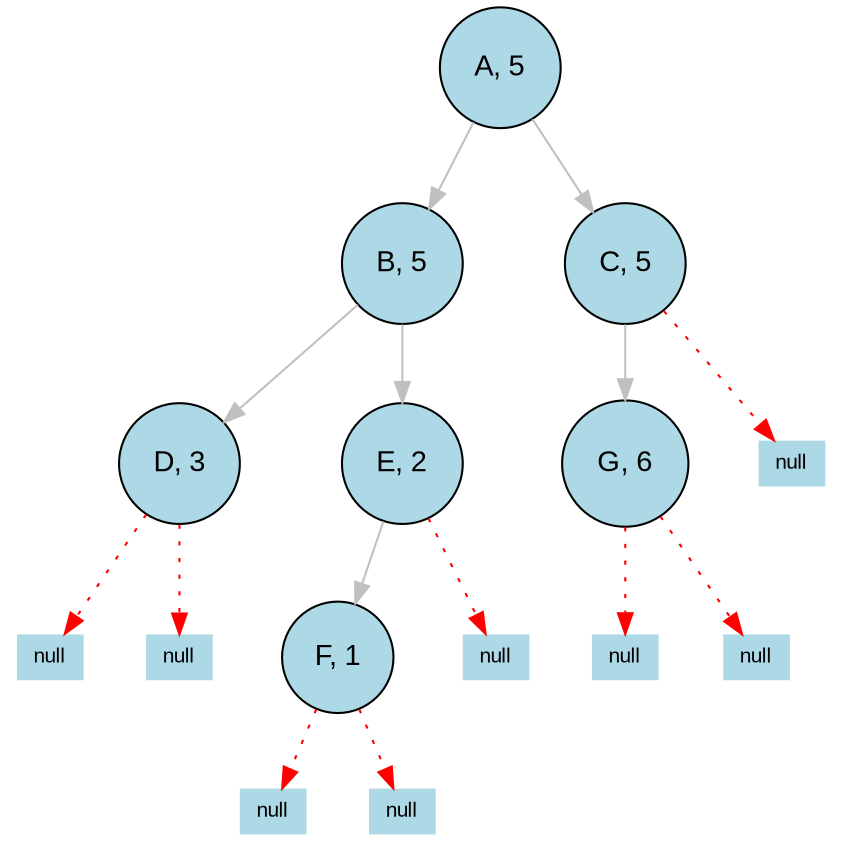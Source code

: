 digraph {
    graph [dpi=300, bgcolor=white, ratio=1.0]
    node [shape=circle, style=filled, fillcolor=lightblue, fontname=Arial, fontsize=14, width=0.3, height=0.3]
    edge [color=gray, fontname=Arial, fontsize=12]

    A [label="A, 5"]
    B [label="B, 5"]
    C [label="C, 5"]
    D [label="D, 3"]
    E [label="E, 2"]
    F [label="F, 1"]
    G [label="G, 6"]
    Null1 [label="null", shape=plaintext, fontsize=10]
    Null2 [label="null", shape=plaintext, fontsize=10]
    Null3 [label="null", shape=plaintext, fontsize=10]
    Null4 [label="null", shape=plaintext, fontsize=10]
    Null5 [label="null", shape=plaintext, fontsize=10]
    Null6 [label="null", shape=plaintext, fontsize=10]
    Null7 [label="null", shape=plaintext, fontsize=10]
    Null8 [label="null", shape=plaintext, fontsize=10]

    A -> B
    A -> C
    B -> D
    B -> E
    C -> Null1 [color=red, style=dotted]
    C -> G
    D -> Null2 [color=red, style=dotted]
    D -> Null3 [color=red, style=dotted]
    E -> Null4 [color=red, style=dotted]
    E -> F
    F -> Null5 [color=red, style=dotted]
    F -> Null6 [color=red, style=dotted]
    G -> Null7 [color=red, style=dotted]
    G -> Null8 [color=red, style=dotted]
}

